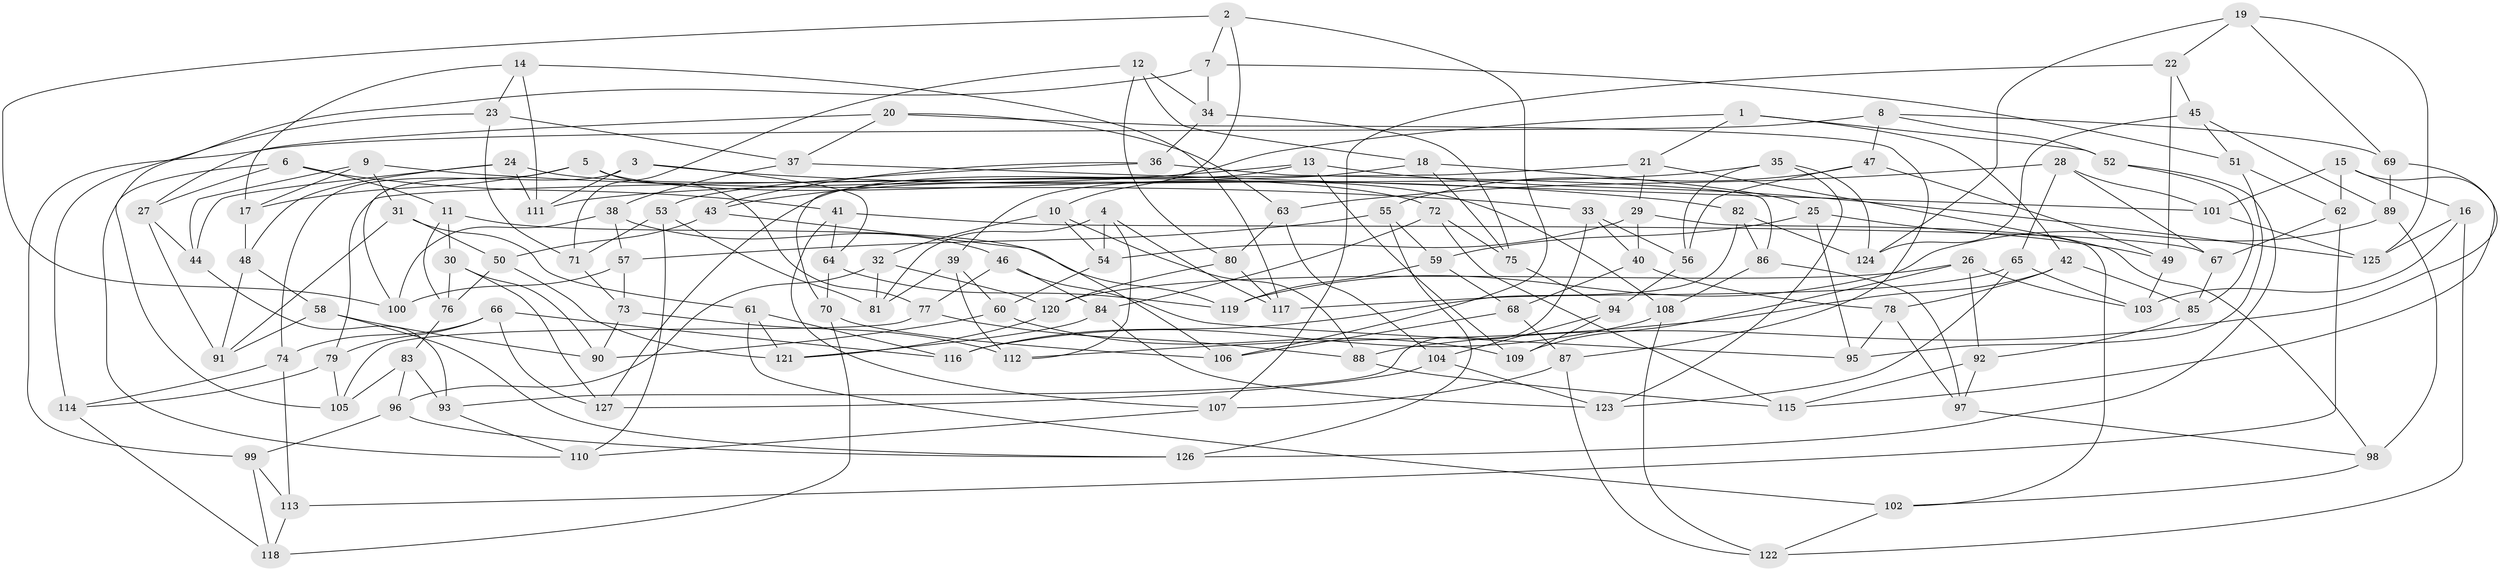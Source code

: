 // Generated by graph-tools (version 1.1) at 2025/02/03/09/25 03:02:58]
// undirected, 127 vertices, 254 edges
graph export_dot {
graph [start="1"]
  node [color=gray90,style=filled];
  1;
  2;
  3;
  4;
  5;
  6;
  7;
  8;
  9;
  10;
  11;
  12;
  13;
  14;
  15;
  16;
  17;
  18;
  19;
  20;
  21;
  22;
  23;
  24;
  25;
  26;
  27;
  28;
  29;
  30;
  31;
  32;
  33;
  34;
  35;
  36;
  37;
  38;
  39;
  40;
  41;
  42;
  43;
  44;
  45;
  46;
  47;
  48;
  49;
  50;
  51;
  52;
  53;
  54;
  55;
  56;
  57;
  58;
  59;
  60;
  61;
  62;
  63;
  64;
  65;
  66;
  67;
  68;
  69;
  70;
  71;
  72;
  73;
  74;
  75;
  76;
  77;
  78;
  79;
  80;
  81;
  82;
  83;
  84;
  85;
  86;
  87;
  88;
  89;
  90;
  91;
  92;
  93;
  94;
  95;
  96;
  97;
  98;
  99;
  100;
  101;
  102;
  103;
  104;
  105;
  106;
  107;
  108;
  109;
  110;
  111;
  112;
  113;
  114;
  115;
  116;
  117;
  118;
  119;
  120;
  121;
  122;
  123;
  124;
  125;
  126;
  127;
  1 -- 70;
  1 -- 52;
  1 -- 42;
  1 -- 21;
  2 -- 10;
  2 -- 100;
  2 -- 7;
  2 -- 106;
  3 -- 111;
  3 -- 82;
  3 -- 74;
  3 -- 64;
  4 -- 81;
  4 -- 112;
  4 -- 54;
  4 -- 117;
  5 -- 108;
  5 -- 77;
  5 -- 17;
  5 -- 100;
  6 -- 105;
  6 -- 41;
  6 -- 27;
  6 -- 11;
  7 -- 110;
  7 -- 51;
  7 -- 34;
  8 -- 69;
  8 -- 99;
  8 -- 52;
  8 -- 47;
  9 -- 33;
  9 -- 31;
  9 -- 44;
  9 -- 17;
  10 -- 54;
  10 -- 88;
  10 -- 32;
  11 -- 76;
  11 -- 119;
  11 -- 30;
  12 -- 34;
  12 -- 71;
  12 -- 18;
  12 -- 80;
  13 -- 125;
  13 -- 127;
  13 -- 43;
  13 -- 109;
  14 -- 23;
  14 -- 111;
  14 -- 117;
  14 -- 17;
  15 -- 16;
  15 -- 62;
  15 -- 101;
  15 -- 115;
  16 -- 122;
  16 -- 103;
  16 -- 125;
  17 -- 48;
  18 -- 25;
  18 -- 75;
  18 -- 39;
  19 -- 22;
  19 -- 124;
  19 -- 125;
  19 -- 69;
  20 -- 27;
  20 -- 87;
  20 -- 37;
  20 -- 63;
  21 -- 79;
  21 -- 98;
  21 -- 29;
  22 -- 45;
  22 -- 49;
  22 -- 107;
  23 -- 71;
  23 -- 37;
  23 -- 114;
  24 -- 72;
  24 -- 111;
  24 -- 48;
  24 -- 44;
  25 -- 59;
  25 -- 49;
  25 -- 95;
  26 -- 103;
  26 -- 109;
  26 -- 92;
  26 -- 120;
  27 -- 91;
  27 -- 44;
  28 -- 63;
  28 -- 101;
  28 -- 65;
  28 -- 67;
  29 -- 102;
  29 -- 54;
  29 -- 40;
  30 -- 90;
  30 -- 127;
  30 -- 76;
  31 -- 61;
  31 -- 50;
  31 -- 91;
  32 -- 120;
  32 -- 96;
  32 -- 81;
  33 -- 40;
  33 -- 56;
  33 -- 93;
  34 -- 75;
  34 -- 36;
  35 -- 111;
  35 -- 124;
  35 -- 123;
  35 -- 56;
  36 -- 53;
  36 -- 86;
  36 -- 43;
  37 -- 101;
  37 -- 38;
  38 -- 46;
  38 -- 100;
  38 -- 57;
  39 -- 81;
  39 -- 60;
  39 -- 112;
  40 -- 68;
  40 -- 78;
  41 -- 64;
  41 -- 107;
  41 -- 67;
  42 -- 78;
  42 -- 85;
  42 -- 112;
  43 -- 50;
  43 -- 106;
  44 -- 93;
  45 -- 124;
  45 -- 51;
  45 -- 89;
  46 -- 77;
  46 -- 95;
  46 -- 84;
  47 -- 56;
  47 -- 55;
  47 -- 49;
  48 -- 58;
  48 -- 91;
  49 -- 103;
  50 -- 121;
  50 -- 76;
  51 -- 95;
  51 -- 62;
  52 -- 85;
  52 -- 126;
  53 -- 81;
  53 -- 110;
  53 -- 71;
  54 -- 60;
  55 -- 57;
  55 -- 59;
  55 -- 126;
  56 -- 94;
  57 -- 73;
  57 -- 100;
  58 -- 126;
  58 -- 91;
  58 -- 90;
  59 -- 119;
  59 -- 68;
  60 -- 90;
  60 -- 109;
  61 -- 116;
  61 -- 102;
  61 -- 121;
  62 -- 67;
  62 -- 113;
  63 -- 80;
  63 -- 104;
  64 -- 119;
  64 -- 70;
  65 -- 103;
  65 -- 117;
  65 -- 123;
  66 -- 74;
  66 -- 116;
  66 -- 127;
  66 -- 79;
  67 -- 85;
  68 -- 106;
  68 -- 87;
  69 -- 88;
  69 -- 89;
  70 -- 106;
  70 -- 118;
  71 -- 73;
  72 -- 115;
  72 -- 75;
  72 -- 84;
  73 -- 112;
  73 -- 90;
  74 -- 113;
  74 -- 114;
  75 -- 94;
  76 -- 83;
  77 -- 105;
  77 -- 88;
  78 -- 97;
  78 -- 95;
  79 -- 114;
  79 -- 105;
  80 -- 117;
  80 -- 120;
  82 -- 124;
  82 -- 116;
  82 -- 86;
  83 -- 105;
  83 -- 96;
  83 -- 93;
  84 -- 121;
  84 -- 123;
  85 -- 92;
  86 -- 97;
  86 -- 108;
  87 -- 107;
  87 -- 122;
  88 -- 115;
  89 -- 98;
  89 -- 119;
  92 -- 97;
  92 -- 115;
  93 -- 110;
  94 -- 109;
  94 -- 104;
  96 -- 99;
  96 -- 126;
  97 -- 98;
  98 -- 102;
  99 -- 113;
  99 -- 118;
  101 -- 125;
  102 -- 122;
  104 -- 127;
  104 -- 123;
  107 -- 110;
  108 -- 122;
  108 -- 116;
  113 -- 118;
  114 -- 118;
  120 -- 121;
}
